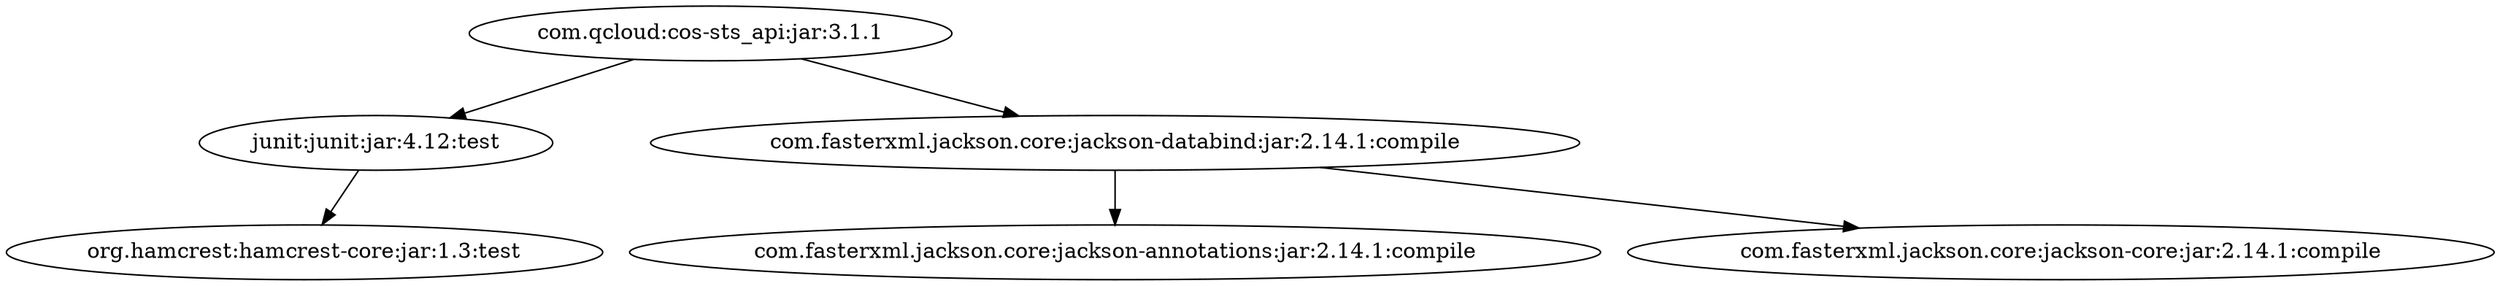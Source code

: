 digraph java {
	"com.qcloud:cos-sts_api:jar:3.1.1" -> "junit:junit:jar:4.12:test" ; 
	"com.qcloud:cos-sts_api:jar:3.1.1" -> "com.fasterxml.jackson.core:jackson-databind:jar:2.14.1:compile" ; 
	"junit:junit:jar:4.12:test" -> "org.hamcrest:hamcrest-core:jar:1.3:test" ; 
	"com.fasterxml.jackson.core:jackson-databind:jar:2.14.1:compile" -> "com.fasterxml.jackson.core:jackson-annotations:jar:2.14.1:compile" ; 
	"com.fasterxml.jackson.core:jackson-databind:jar:2.14.1:compile" -> "com.fasterxml.jackson.core:jackson-core:jar:2.14.1:compile" ; 
}
